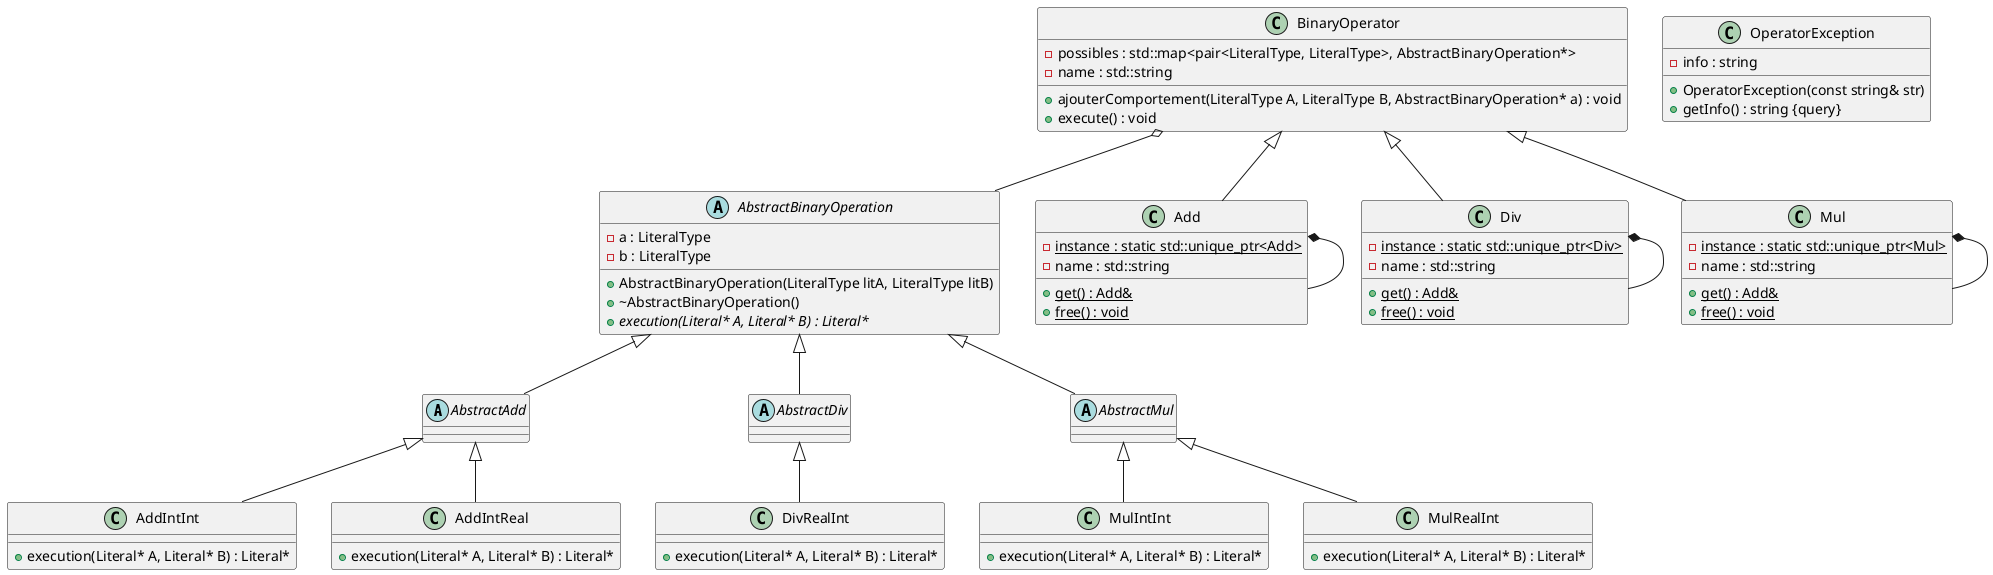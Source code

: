@startuml





/' Objects '/

abstract class AbstractAdd {
}


abstract class AbstractBinaryOperation {
	+AbstractBinaryOperation(LiteralType litA, LiteralType litB)
	+~AbstractBinaryOperation()
	+{abstract} execution(Literal* A, Literal* B) : Literal*
	-a : LiteralType
	-b : LiteralType
}


abstract class AbstractDiv {
}


abstract class AbstractMul {
}


class Add {
	+{static} get() : Add&
	-{static} instance : static std::unique_ptr<Add>
	-name : std::string
	+{static} free() : void
}


class AddIntInt {
	+execution(Literal* A, Literal* B) : Literal*
}


class AddIntReal {
	+execution(Literal* A, Literal* B) : Literal*
}


class BinaryOperator {
	-possibles : std::map<pair<LiteralType, LiteralType>, AbstractBinaryOperation*>
	-name : std::string
	+ajouterComportement(LiteralType A, LiteralType B, AbstractBinaryOperation* a) : void
	+execute() : void
}


class Div {
	+{static} get() : Add&
	-{static} instance : static std::unique_ptr<Div>
	-name : std::string
	+{static} free() : void
}


class DivRealInt {
	+execution(Literal* A, Literal* B) : Literal*
}


class Mul {
	+{static} get() : Add&
	-{static} instance : static std::unique_ptr<Mul>
	-name : std::string
	+{static} free() : void
}


class MulIntInt {
	+execution(Literal* A, Literal* B) : Literal*
}


class MulRealInt {
	+execution(Literal* A, Literal* B) : Literal*
}


class OperatorException {
	+OperatorException(const string& str)
	+getInfo() : string {query}
	-info : string
}





/' Inheritance relationships '/

AbstractAdd <|-- AddIntInt


AbstractAdd <|-- AddIntReal


AbstractBinaryOperation <|-- AbstractAdd


AbstractBinaryOperation <|-- AbstractDiv


AbstractBinaryOperation <|-- AbstractMul


AbstractDiv <|-- DivRealInt


AbstractMul <|-- MulIntInt


AbstractMul <|-- MulRealInt


BinaryOperator <|-- Add


BinaryOperator <|-- Div


BinaryOperator <|-- Mul





/' Aggregation relationships '/

Add *-- Add


BinaryOperator o-- AbstractBinaryOperation


Div *-- Div


Mul *-- Mul





@enduml
